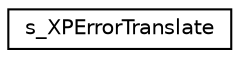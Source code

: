 digraph "Graphical Class Hierarchy"
{
  edge [fontname="Helvetica",fontsize="10",labelfontname="Helvetica",labelfontsize="10"];
  node [fontname="Helvetica",fontsize="10",shape=record];
  rankdir="LR";
  Node1 [label="s_XPErrorTranslate",height=0.2,width=0.4,color="black", fillcolor="white", style="filled",URL="$structRNReplicaNet_1_1s__XPErrorTranslate.html"];
}
